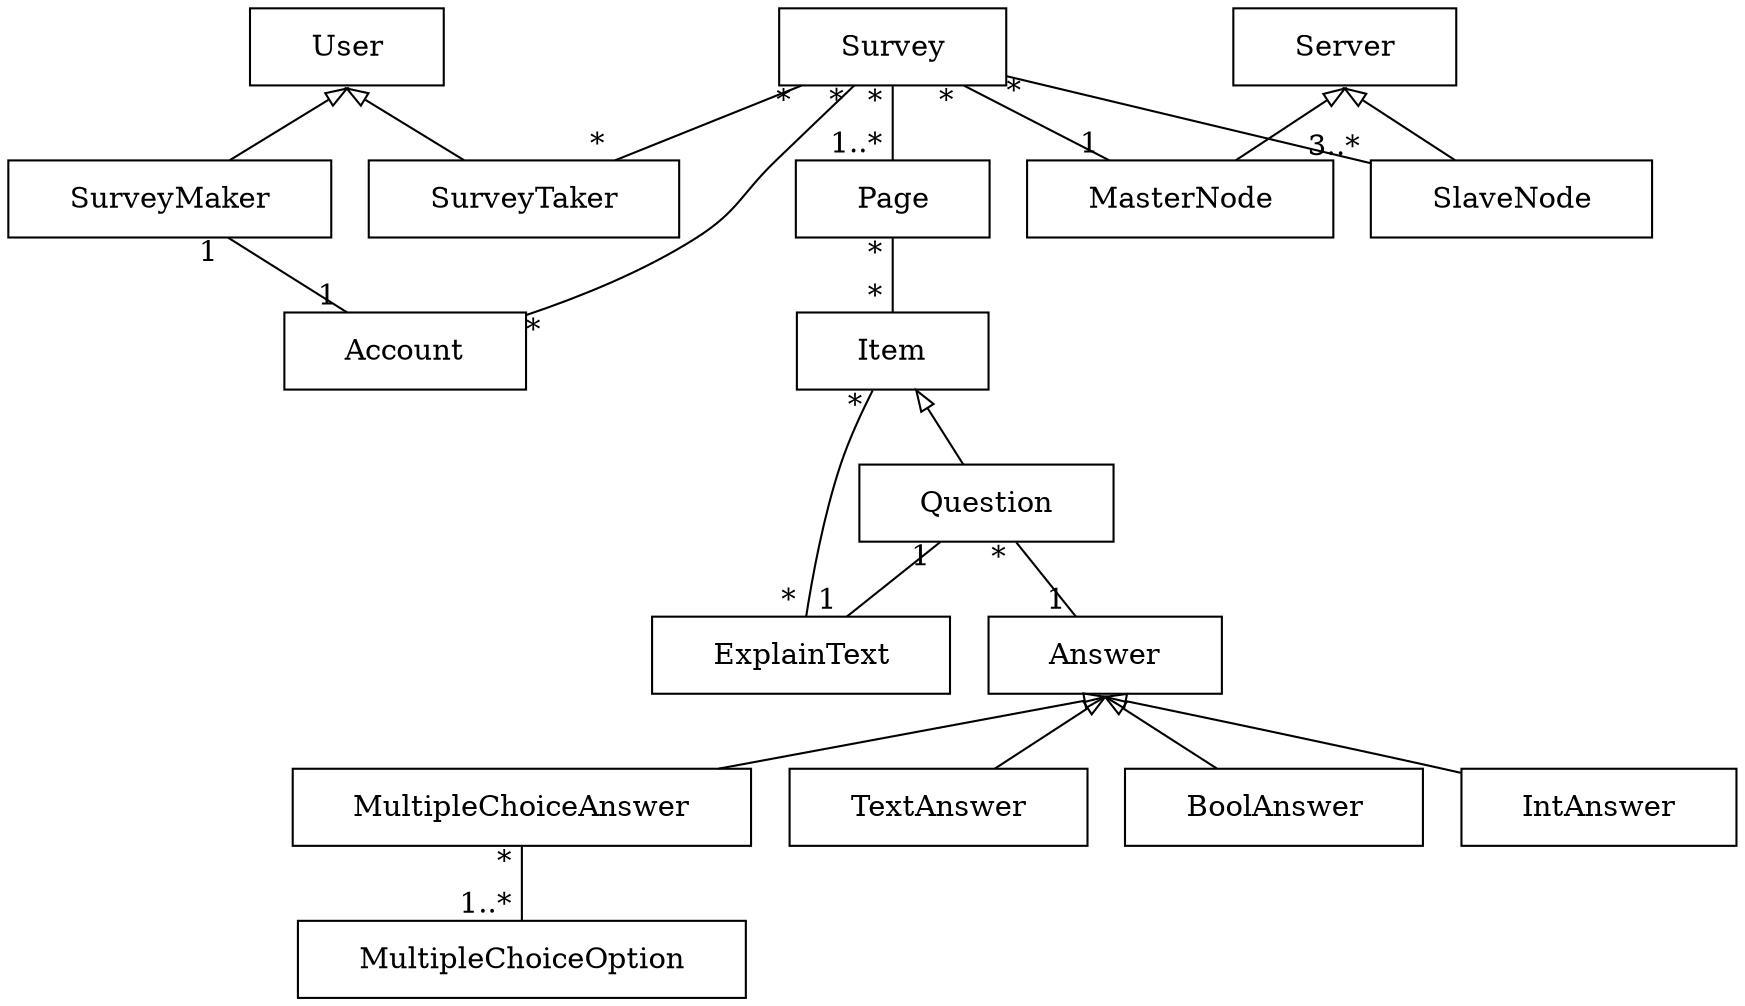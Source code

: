 // Code generated by Umple 1.22.0.5146

digraph "Survey_Class_Diagram" {
  size="80,10"
  rankdir="BT"
  node [shape=record margin=0; href="javascript:Action.selectClass(&quot;\N&quot;);"];

  // Class: User
  "User" [shape=plaintext margin=0 label=<<table border="1" cellspacing="0" cellborder="0" cellpadding="10"><tr><td>    User    </td></tr></table>>,
   tooltip="class User
"];

  // Class: SurveyMaker
  "SurveyMaker" [shape=plaintext margin=0 label=<<table border="1" cellspacing="0" cellborder="0" cellpadding="10"><tr><td>    SurveyMaker    </td></tr></table>>,
   tooltip="class SurveyMaker
"];
  "SurveyMaker" -> "User" [arrowhead="empty"; samehead="gen"];


  // Class: SurveyTaker
  "SurveyTaker" [shape=plaintext margin=0 label=<<table border="1" cellspacing="0" cellborder="0" cellpadding="10"><tr><td>    SurveyTaker    </td></tr></table>>,
   tooltip="class SurveyTaker
"];
  "SurveyTaker" -> "User" [arrowhead="empty"; samehead="gen"];


  // Class: Account
  "Account" [shape=plaintext margin=0 label=<<table border="1" cellspacing="0" cellborder="0" cellpadding="10"><tr><td>    Account    </td></tr></table>>,
   tooltip="class Account
"];

  // Class: Survey
  "Survey" [shape=plaintext margin=0 label=<<table border="1" cellspacing="0" cellborder="0" cellpadding="10"><tr><td>    Survey    </td></tr></table>>,
   tooltip="class Survey
"];

  // Class: Item
  "Item" [shape=plaintext margin=0 label=<<table border="1" cellspacing="0" cellborder="0" cellpadding="10"><tr><td>    Item    </td></tr></table>>,
   tooltip="class Item
"];

  // Class: Page
  "Page" [shape=plaintext margin=0 label=<<table border="1" cellspacing="0" cellborder="0" cellpadding="10"><tr><td>    Page    </td></tr></table>>,
   tooltip="class Page
"];

  // Class: ExplainText
  "ExplainText" [shape=plaintext margin=0 label=<<table border="1" cellspacing="0" cellborder="0" cellpadding="10"><tr><td>    ExplainText    </td></tr></table>>,
   tooltip="class ExplainText
"];

  // Class: Answer
  "Answer" [shape=plaintext margin=0 label=<<table border="1" cellspacing="0" cellborder="0" cellpadding="10"><tr><td>    Answer    </td></tr></table>>,
   tooltip="class Answer
"];

  // Class: MultipleChoiceAnswer
  "MultipleChoiceAnswer" [shape=plaintext margin=0 label=<<table border="1" cellspacing="0" cellborder="0" cellpadding="10"><tr><td>    MultipleChoiceAnswer    </td></tr></table>>,
   tooltip="class MultipleChoiceAnswer
"];
  "MultipleChoiceAnswer" -> "Answer" [arrowhead="empty"; samehead="gen"];


  // Class: MultipleChoiceOption
  "MultipleChoiceOption" [shape=plaintext margin=0 label=<<table border="1" cellspacing="0" cellborder="0" cellpadding="10"><tr><td>    MultipleChoiceOption    </td></tr></table>>,
   tooltip="class MultipleChoiceOption
"];

  // Class: TextAnswer
  "TextAnswer" [shape=plaintext margin=0 label=<<table border="1" cellspacing="0" cellborder="0" cellpadding="10"><tr><td>    TextAnswer    </td></tr></table>>,
   tooltip="class TextAnswer
"];
  "TextAnswer" -> "Answer" [arrowhead="empty"; samehead="gen"];


  // Class: Question
  "Question" [shape=plaintext margin=0 label=<<table border="1" cellspacing="0" cellborder="0" cellpadding="10"><tr><td>    Question    </td></tr></table>>,
   tooltip="class Question
"];
  "Question" -> "Item" [arrowhead="empty"; samehead="gen"];


  // Class: BoolAnswer
  "BoolAnswer" [shape=plaintext margin=0 label=<<table border="1" cellspacing="0" cellborder="0" cellpadding="10"><tr><td>    BoolAnswer    </td></tr></table>>,
   tooltip="class BoolAnswer
"];
  "BoolAnswer" -> "Answer" [arrowhead="empty"; samehead="gen"];


  // Class: IntAnswer
  "IntAnswer" [shape=plaintext margin=0 label=<<table border="1" cellspacing="0" cellborder="0" cellpadding="10"><tr><td>    IntAnswer    </td></tr></table>>,
   tooltip="class IntAnswer
"];
  "IntAnswer" -> "Answer" [arrowhead="empty"; samehead="gen"];


  // Class: Server
  "Server" [shape=plaintext margin=0 label=<<table border="1" cellspacing="0" cellborder="0" cellpadding="10"><tr><td>    Server    </td></tr></table>>,
   tooltip="class Server
"];

  // Class: MasterNode
  "MasterNode" [shape=plaintext margin=0 label=<<table border="1" cellspacing="0" cellborder="0" cellpadding="10"><tr><td>    MasterNode    </td></tr></table>>,
   tooltip="class MasterNode
"];
  "MasterNode" -> "Server" [arrowhead="empty"; samehead="gen"];


  // Class: SlaveNode
  "SlaveNode" [shape=plaintext margin=0 label=<<table border="1" cellspacing="0" cellborder="0" cellpadding="10"><tr><td>    SlaveNode    </td></tr></table>>,
   tooltip="class SlaveNode
"];
  "SlaveNode" -> "Server" [arrowhead="empty"; samehead="gen"];


  // All associations
  "SurveyTaker" -> "Survey" [dir="none", taillabel="* ", headlabel="* ", tooltip="SurveyTaker *  -- *  Survey"];
  "Account" -> "SurveyMaker" [dir="none", taillabel="1 ", headlabel="1 ", tooltip="Account 1  -- 1  SurveyMaker"];
  "Account" -> "Survey" [dir="none", taillabel="* ", headlabel="* ", tooltip="Account *  -- *  Survey"];
  "Item" -> "Page" [dir="none", taillabel="* ", headlabel="* ", tooltip="Item *  -- *  Page"];
  "Page" -> "Survey" [dir="none", taillabel="1..* ", headlabel="* ", tooltip="Page 1..*  -- *  Survey"];
  "ExplainText" -> "Item" [dir="none", taillabel="* ", headlabel="* ", tooltip="ExplainText *  -- *  Item"];
  "ExplainText" -> "Question" [dir="none", taillabel="1 ", headlabel="1 ", tooltip="ExplainText 1  -- 1  Question"];
  "Answer" -> "Question" [dir="none", taillabel="1 ", headlabel="* ", tooltip="Answer 1  -- *  Question"];
  "MultipleChoiceOption" -> "MultipleChoiceAnswer" [dir="none", taillabel="1..* ", headlabel="* ", tooltip="MultipleChoiceOption 1..*  -- *  MultipleChoiceAnswer"];
  "MasterNode" -> "Survey" [dir="none", taillabel="1 ", headlabel="* ", tooltip="MasterNode 1  -- *  Survey"];
  "SlaveNode" -> "Survey" [dir="none", taillabel="3..* ", headlabel="* ", tooltip="SlaveNode 3..*  -- *  Survey"];
}
